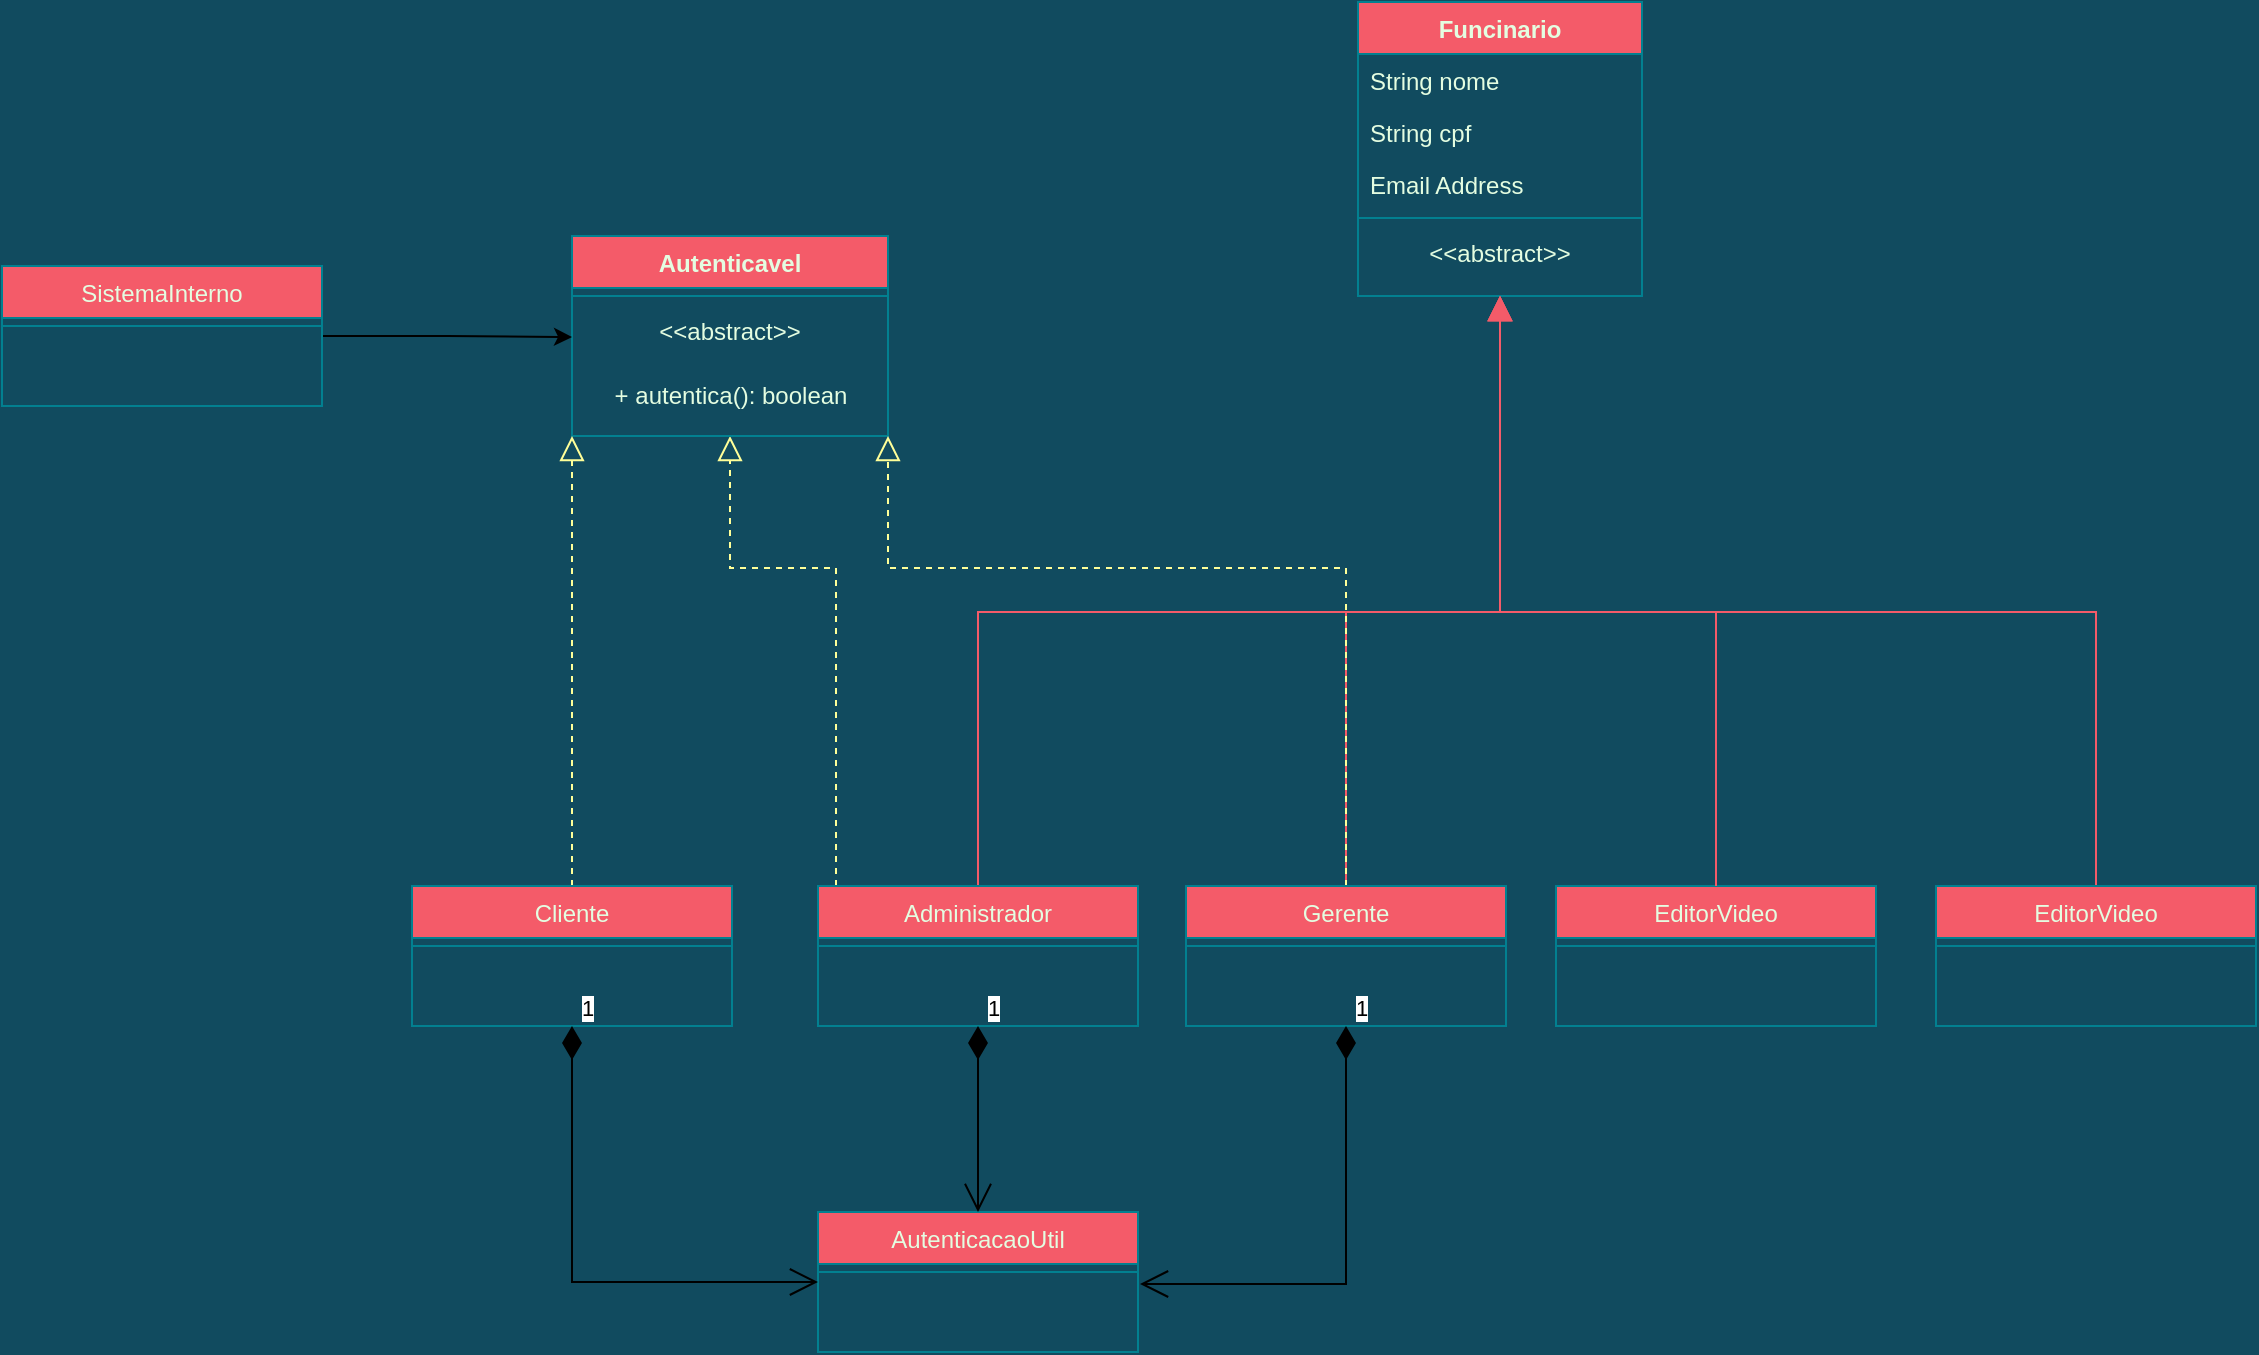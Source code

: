 <mxfile version="20.2.3" type="device"><diagram id="C5RBs43oDa-KdzZeNtuy" name="Page-1"><mxGraphModel dx="2000" dy="806" grid="0" gridSize="10" guides="1" tooltips="1" connect="1" arrows="1" fold="1" page="0" pageScale="1" pageWidth="827" pageHeight="1169" background="#114B5F" math="0" shadow="0"><root><mxCell id="WIyWlLk6GJQsqaUBKTNV-0"/><mxCell id="WIyWlLk6GJQsqaUBKTNV-1" parent="WIyWlLk6GJQsqaUBKTNV-0"/><mxCell id="zkfFHV4jXpPFQw0GAbJ--0" value="Funcinario" style="swimlane;fontStyle=1;align=center;verticalAlign=top;childLayout=stackLayout;horizontal=1;startSize=26;horizontalStack=0;resizeParent=1;resizeLast=0;collapsible=1;marginBottom=0;rounded=0;shadow=0;strokeWidth=1;fillColor=#F45B69;strokeColor=#028090;fontColor=#E4FDE1;" parent="WIyWlLk6GJQsqaUBKTNV-1" vertex="1"><mxGeometry x="551" y="6" width="142" height="147" as="geometry"><mxRectangle x="230" y="140" width="160" height="26" as="alternateBounds"/></mxGeometry></mxCell><mxCell id="zkfFHV4jXpPFQw0GAbJ--1" value="String nome" style="text;align=left;verticalAlign=top;spacingLeft=4;spacingRight=4;overflow=hidden;rotatable=0;points=[[0,0.5],[1,0.5]];portConstraint=eastwest;fontColor=#E4FDE1;" parent="zkfFHV4jXpPFQw0GAbJ--0" vertex="1"><mxGeometry y="26" width="142" height="26" as="geometry"/></mxCell><mxCell id="zkfFHV4jXpPFQw0GAbJ--2" value="String cpf  " style="text;align=left;verticalAlign=top;spacingLeft=4;spacingRight=4;overflow=hidden;rotatable=0;points=[[0,0.5],[1,0.5]];portConstraint=eastwest;rounded=0;shadow=0;html=0;fontColor=#E4FDE1;" parent="zkfFHV4jXpPFQw0GAbJ--0" vertex="1"><mxGeometry y="52" width="142" height="26" as="geometry"/></mxCell><mxCell id="zkfFHV4jXpPFQw0GAbJ--3" value="Email Address" style="text;align=left;verticalAlign=top;spacingLeft=4;spacingRight=4;overflow=hidden;rotatable=0;points=[[0,0.5],[1,0.5]];portConstraint=eastwest;rounded=0;shadow=0;html=0;fontColor=#E4FDE1;" parent="zkfFHV4jXpPFQw0GAbJ--0" vertex="1"><mxGeometry y="78" width="142" height="26" as="geometry"/></mxCell><mxCell id="zkfFHV4jXpPFQw0GAbJ--4" value="" style="line;html=1;strokeWidth=1;align=left;verticalAlign=middle;spacingTop=-1;spacingLeft=3;spacingRight=3;rotatable=0;labelPosition=right;points=[];portConstraint=eastwest;labelBackgroundColor=#114B5F;fillColor=#F45B69;strokeColor=#028090;fontColor=#E4FDE1;" parent="zkfFHV4jXpPFQw0GAbJ--0" vertex="1"><mxGeometry y="104" width="142" height="8" as="geometry"/></mxCell><mxCell id="zkfFHV4jXpPFQw0GAbJ--5" value="&lt;&lt;abstract&gt;&gt;" style="text;align=center;verticalAlign=top;spacingLeft=4;spacingRight=4;overflow=hidden;rotatable=0;points=[[0,0.5],[1,0.5]];portConstraint=eastwest;fontColor=#E4FDE1;" parent="zkfFHV4jXpPFQw0GAbJ--0" vertex="1"><mxGeometry y="112" width="142" height="35" as="geometry"/></mxCell><mxCell id="lY_AjpCRxIU6lOpaMfN6-44" style="edgeStyle=elbowEdgeStyle;rounded=0;orthogonalLoop=1;jettySize=auto;elbow=vertical;html=1;fontColor=#E4FDE1;endArrow=block;endFill=1;endSize=10;strokeColor=#F45B69;fillColor=#F45B69;" parent="WIyWlLk6GJQsqaUBKTNV-1" source="zkfFHV4jXpPFQw0GAbJ--6" edge="1"><mxGeometry relative="1" as="geometry"><mxPoint x="622" y="153" as="targetPoint"/><Array as="points"><mxPoint x="490" y="311"/></Array></mxGeometry></mxCell><mxCell id="lY_AjpCRxIU6lOpaMfN6-49" style="edgeStyle=elbowEdgeStyle;rounded=0;orthogonalLoop=1;jettySize=auto;elbow=vertical;html=1;dashed=1;fontColor=#E4FDE1;endArrow=block;endFill=0;endSize=10;strokeColor=#FFFF99;fillColor=#6a00ff;entryX=0.5;entryY=1;entryDx=0;entryDy=0;" parent="WIyWlLk6GJQsqaUBKTNV-1" source="zkfFHV4jXpPFQw0GAbJ--6" target="lY_AjpCRxIU6lOpaMfN6-20" edge="1"><mxGeometry relative="1" as="geometry"><mxPoint x="340" y="225" as="targetPoint"/><Array as="points"><mxPoint x="290" y="289"/><mxPoint x="240" y="227"/></Array></mxGeometry></mxCell><mxCell id="zkfFHV4jXpPFQw0GAbJ--6" value="Administrador" style="swimlane;fontStyle=0;align=center;verticalAlign=top;childLayout=stackLayout;horizontal=1;startSize=26;horizontalStack=0;resizeParent=1;resizeLast=0;collapsible=1;marginBottom=0;rounded=0;shadow=0;strokeWidth=1;fillColor=#F45B69;strokeColor=#028090;fontColor=#E4FDE1;" parent="WIyWlLk6GJQsqaUBKTNV-1" vertex="1"><mxGeometry x="281" y="448" width="160" height="70" as="geometry"><mxRectangle x="130" y="380" width="160" height="26" as="alternateBounds"/></mxGeometry></mxCell><mxCell id="zkfFHV4jXpPFQw0GAbJ--9" value="" style="line;html=1;strokeWidth=1;align=left;verticalAlign=middle;spacingTop=-1;spacingLeft=3;spacingRight=3;rotatable=0;labelPosition=right;points=[];portConstraint=eastwest;labelBackgroundColor=#114B5F;fillColor=#F45B69;strokeColor=#028090;fontColor=#E4FDE1;" parent="zkfFHV4jXpPFQw0GAbJ--6" vertex="1"><mxGeometry y="26" width="160" height="8" as="geometry"/></mxCell><mxCell id="zkfFHV4jXpPFQw0GAbJ--13" value="EditorVideo" style="swimlane;fontStyle=0;align=center;verticalAlign=top;childLayout=stackLayout;horizontal=1;startSize=26;horizontalStack=0;resizeParent=1;resizeLast=0;collapsible=1;marginBottom=0;rounded=0;shadow=0;strokeWidth=1;fillColor=#F45B69;strokeColor=#028090;fontColor=#E4FDE1;" parent="WIyWlLk6GJQsqaUBKTNV-1" vertex="1"><mxGeometry x="650" y="448" width="160" height="70" as="geometry"><mxRectangle x="340" y="380" width="170" height="26" as="alternateBounds"/></mxGeometry></mxCell><mxCell id="zkfFHV4jXpPFQw0GAbJ--15" value="" style="line;html=1;strokeWidth=1;align=left;verticalAlign=middle;spacingTop=-1;spacingLeft=3;spacingRight=3;rotatable=0;labelPosition=right;points=[];portConstraint=eastwest;labelBackgroundColor=#114B5F;fillColor=#F45B69;strokeColor=#028090;fontColor=#E4FDE1;" parent="zkfFHV4jXpPFQw0GAbJ--13" vertex="1"><mxGeometry y="26" width="160" height="8" as="geometry"/></mxCell><mxCell id="zkfFHV4jXpPFQw0GAbJ--16" value="" style="endArrow=block;endSize=10;endFill=1;shadow=0;strokeWidth=1;rounded=0;edgeStyle=elbowEdgeStyle;exitX=0.5;exitY=0;exitDx=0;exitDy=0;labelBackgroundColor=#114B5F;strokeColor=#F45B69;fontColor=#E4FDE1;elbow=vertical;" parent="WIyWlLk6GJQsqaUBKTNV-1" source="lY_AjpCRxIU6lOpaMfN6-0" target="zkfFHV4jXpPFQw0GAbJ--5" edge="1"><mxGeometry width="160" relative="1" as="geometry"><mxPoint x="680" y="320" as="sourcePoint"/><mxPoint x="630" y="161" as="targetPoint"/><Array as="points"><mxPoint x="702" y="311"/><mxPoint x="622" y="289"/><mxPoint x="530" y="169"/><mxPoint x="380" y="167"/><mxPoint x="380" y="168"/><mxPoint x="380" y="172"/><mxPoint x="435" y="257"/><mxPoint x="581" y="176"/><mxPoint x="506" y="217"/></Array></mxGeometry></mxCell><mxCell id="lY_AjpCRxIU6lOpaMfN6-0" value="EditorVideo" style="swimlane;fontStyle=0;align=center;verticalAlign=top;childLayout=stackLayout;horizontal=1;startSize=26;horizontalStack=0;resizeParent=1;resizeLast=0;collapsible=1;marginBottom=0;rounded=0;shadow=0;strokeWidth=1;fillColor=#F45B69;strokeColor=#028090;fontColor=#E4FDE1;" parent="WIyWlLk6GJQsqaUBKTNV-1" vertex="1"><mxGeometry x="840" y="448" width="160" height="70" as="geometry"><mxRectangle x="340" y="380" width="170" height="26" as="alternateBounds"/></mxGeometry></mxCell><mxCell id="lY_AjpCRxIU6lOpaMfN6-1" value="" style="line;html=1;strokeWidth=1;align=left;verticalAlign=middle;spacingTop=-1;spacingLeft=3;spacingRight=3;rotatable=0;labelPosition=right;points=[];portConstraint=eastwest;labelBackgroundColor=#114B5F;fillColor=#F45B69;strokeColor=#028090;fontColor=#E4FDE1;" parent="lY_AjpCRxIU6lOpaMfN6-0" vertex="1"><mxGeometry y="26" width="160" height="8" as="geometry"/></mxCell><mxCell id="lY_AjpCRxIU6lOpaMfN6-11" style="edgeStyle=elbowEdgeStyle;rounded=0;orthogonalLoop=1;jettySize=auto;elbow=vertical;html=1;fontColor=#E4FDE1;endArrow=block;endFill=1;strokeColor=#F45B69;fillColor=#F45B69;endSize=10;exitX=0.5;exitY=0;exitDx=0;exitDy=0;" parent="WIyWlLk6GJQsqaUBKTNV-1" source="zkfFHV4jXpPFQw0GAbJ--13" target="zkfFHV4jXpPFQw0GAbJ--5" edge="1"><mxGeometry relative="1" as="geometry"><mxPoint x="396.167" y="324.667" as="targetPoint"/><Array as="points"><mxPoint x="622" y="311"/><mxPoint x="622" y="289"/><mxPoint x="676" y="289"/></Array></mxGeometry></mxCell><mxCell id="lY_AjpCRxIU6lOpaMfN6-20" value="Autenticavel" style="swimlane;fontStyle=1;align=center;verticalAlign=top;childLayout=stackLayout;horizontal=1;startSize=26;horizontalStack=0;resizeParent=1;resizeLast=0;collapsible=1;marginBottom=0;rounded=0;shadow=0;strokeWidth=1;fillColor=#F45B69;strokeColor=#028090;fontColor=#E4FDE1;" parent="WIyWlLk6GJQsqaUBKTNV-1" vertex="1"><mxGeometry x="158" y="123" width="158" height="100" as="geometry"><mxRectangle x="230" y="140" width="160" height="26" as="alternateBounds"/></mxGeometry></mxCell><mxCell id="lY_AjpCRxIU6lOpaMfN6-24" value="" style="line;html=1;strokeWidth=1;align=left;verticalAlign=middle;spacingTop=-1;spacingLeft=3;spacingRight=3;rotatable=0;labelPosition=right;points=[];portConstraint=eastwest;labelBackgroundColor=#114B5F;fillColor=#F45B69;strokeColor=#028090;fontColor=#E4FDE1;" parent="lY_AjpCRxIU6lOpaMfN6-20" vertex="1"><mxGeometry y="26" width="158" height="8" as="geometry"/></mxCell><mxCell id="lY_AjpCRxIU6lOpaMfN6-25" value="&lt;&lt;abstract&gt;&gt;" style="text;align=center;verticalAlign=top;spacingLeft=4;spacingRight=4;overflow=hidden;rotatable=0;points=[[0,0.5],[1,0.5]];portConstraint=eastwest;fontColor=#E4FDE1;" parent="lY_AjpCRxIU6lOpaMfN6-20" vertex="1"><mxGeometry y="34" width="158" height="33" as="geometry"/></mxCell><mxCell id="lY_AjpCRxIU6lOpaMfN6-34" value="+ autentica(): boolean&lt;br&gt;" style="text;html=1;align=center;verticalAlign=middle;resizable=0;points=[];autosize=1;strokeColor=none;fillColor=none;fontColor=#E4FDE1;" parent="lY_AjpCRxIU6lOpaMfN6-20" vertex="1"><mxGeometry y="67" width="158" height="26" as="geometry"/></mxCell><mxCell id="lY_AjpCRxIU6lOpaMfN6-43" style="edgeStyle=elbowEdgeStyle;rounded=0;orthogonalLoop=1;jettySize=auto;elbow=vertical;html=1;fontColor=#E4FDE1;endArrow=block;endFill=1;endSize=10;strokeColor=#F45B69;fillColor=#F45B69;exitX=0.5;exitY=0;exitDx=0;exitDy=0;" parent="WIyWlLk6GJQsqaUBKTNV-1" source="lY_AjpCRxIU6lOpaMfN6-27" edge="1"><mxGeometry relative="1" as="geometry"><mxPoint x="622" y="153" as="targetPoint"/><Array as="points"><mxPoint x="582" y="311"/><mxPoint x="622" y="283"/><mxPoint x="539" y="289"/></Array></mxGeometry></mxCell><mxCell id="lY_AjpCRxIU6lOpaMfN6-50" style="edgeStyle=elbowEdgeStyle;rounded=0;orthogonalLoop=1;jettySize=auto;elbow=vertical;html=1;dashed=1;fontColor=#E4FDE1;endArrow=block;endFill=0;endSize=10;strokeColor=#FFFF99;fillColor=#6a00ff;entryX=1;entryY=1;entryDx=0;entryDy=0;" parent="WIyWlLk6GJQsqaUBKTNV-1" source="lY_AjpCRxIU6lOpaMfN6-27" target="lY_AjpCRxIU6lOpaMfN6-20" edge="1"><mxGeometry relative="1" as="geometry"><mxPoint x="365" y="226" as="targetPoint"/><Array as="points"><mxPoint x="361" y="289"/></Array></mxGeometry></mxCell><mxCell id="lY_AjpCRxIU6lOpaMfN6-27" value="Gerente" style="swimlane;fontStyle=0;align=center;verticalAlign=top;childLayout=stackLayout;horizontal=1;startSize=26;horizontalStack=0;resizeParent=1;resizeLast=0;collapsible=1;marginBottom=0;rounded=0;shadow=0;strokeWidth=1;fillColor=#F45B69;strokeColor=#028090;fontColor=#E4FDE1;" parent="WIyWlLk6GJQsqaUBKTNV-1" vertex="1"><mxGeometry x="465" y="448" width="160" height="70" as="geometry"><mxRectangle x="130" y="380" width="160" height="26" as="alternateBounds"/></mxGeometry></mxCell><mxCell id="lY_AjpCRxIU6lOpaMfN6-28" value="" style="line;html=1;strokeWidth=1;align=left;verticalAlign=middle;spacingTop=-1;spacingLeft=3;spacingRight=3;rotatable=0;labelPosition=right;points=[];portConstraint=eastwest;labelBackgroundColor=#114B5F;fillColor=#F45B69;strokeColor=#028090;fontColor=#E4FDE1;" parent="lY_AjpCRxIU6lOpaMfN6-27" vertex="1"><mxGeometry y="26" width="160" height="8" as="geometry"/></mxCell><mxCell id="X4XyOR0fiCy63C702cDR-2" style="edgeStyle=orthogonalEdgeStyle;rounded=0;orthogonalLoop=1;jettySize=auto;html=1;entryX=0;entryY=0.5;entryDx=0;entryDy=0;" parent="WIyWlLk6GJQsqaUBKTNV-1" source="lY_AjpCRxIU6lOpaMfN6-31" target="lY_AjpCRxIU6lOpaMfN6-25" edge="1"><mxGeometry relative="1" as="geometry"/></mxCell><mxCell id="lY_AjpCRxIU6lOpaMfN6-31" value="SistemaInterno" style="swimlane;fontStyle=0;align=center;verticalAlign=top;childLayout=stackLayout;horizontal=1;startSize=26;horizontalStack=0;resizeParent=1;resizeLast=0;collapsible=1;marginBottom=0;rounded=0;shadow=0;strokeWidth=1;fillColor=#F45B69;strokeColor=#028090;fontColor=#E4FDE1;" parent="WIyWlLk6GJQsqaUBKTNV-1" vertex="1"><mxGeometry x="-127" y="138" width="160" height="70" as="geometry"><mxRectangle x="130" y="380" width="160" height="26" as="alternateBounds"/></mxGeometry></mxCell><mxCell id="lY_AjpCRxIU6lOpaMfN6-32" value="" style="line;html=1;strokeWidth=1;align=left;verticalAlign=middle;spacingTop=-1;spacingLeft=3;spacingRight=3;rotatable=0;labelPosition=right;points=[];portConstraint=eastwest;labelBackgroundColor=#114B5F;fillColor=#F45B69;strokeColor=#028090;fontColor=#E4FDE1;" parent="lY_AjpCRxIU6lOpaMfN6-31" vertex="1"><mxGeometry y="26" width="160" height="8" as="geometry"/></mxCell><mxCell id="lY_AjpCRxIU6lOpaMfN6-48" style="edgeStyle=elbowEdgeStyle;rounded=0;orthogonalLoop=1;jettySize=auto;elbow=vertical;html=1;fontColor=#E4FDE1;endArrow=block;endFill=0;endSize=10;strokeColor=#FFFF99;fillColor=#6a00ff;dashed=1;entryX=0;entryY=1;entryDx=0;entryDy=0;" parent="WIyWlLk6GJQsqaUBKTNV-1" source="lY_AjpCRxIU6lOpaMfN6-46" target="lY_AjpCRxIU6lOpaMfN6-20" edge="1"><mxGeometry relative="1" as="geometry"><mxPoint x="141" y="233" as="targetPoint"/></mxGeometry></mxCell><mxCell id="lY_AjpCRxIU6lOpaMfN6-46" value="Cliente" style="swimlane;fontStyle=0;align=center;verticalAlign=top;childLayout=stackLayout;horizontal=1;startSize=26;horizontalStack=0;resizeParent=1;resizeLast=0;collapsible=1;marginBottom=0;rounded=0;shadow=0;strokeWidth=1;fillColor=#F45B69;strokeColor=#028090;fontColor=#E4FDE1;" parent="WIyWlLk6GJQsqaUBKTNV-1" vertex="1"><mxGeometry x="78" y="448" width="160" height="70" as="geometry"><mxRectangle x="130" y="380" width="160" height="26" as="alternateBounds"/></mxGeometry></mxCell><mxCell id="lY_AjpCRxIU6lOpaMfN6-47" value="" style="line;html=1;strokeWidth=1;align=left;verticalAlign=middle;spacingTop=-1;spacingLeft=3;spacingRight=3;rotatable=0;labelPosition=right;points=[];portConstraint=eastwest;labelBackgroundColor=#114B5F;fillColor=#F45B69;strokeColor=#028090;fontColor=#E4FDE1;" parent="lY_AjpCRxIU6lOpaMfN6-46" vertex="1"><mxGeometry y="26" width="160" height="8" as="geometry"/></mxCell><mxCell id="2xwEZ-9xmM9i9U1WxCsG-0" value="AutenticacaoUtil&#10;" style="swimlane;fontStyle=0;align=center;verticalAlign=top;childLayout=stackLayout;horizontal=1;startSize=26;horizontalStack=0;resizeParent=1;resizeLast=0;collapsible=1;marginBottom=0;rounded=0;shadow=0;strokeWidth=1;fillColor=#F45B69;strokeColor=#028090;fontColor=#E4FDE1;" vertex="1" parent="WIyWlLk6GJQsqaUBKTNV-1"><mxGeometry x="281" y="611" width="160" height="70" as="geometry"><mxRectangle x="130" y="380" width="160" height="26" as="alternateBounds"/></mxGeometry></mxCell><mxCell id="2xwEZ-9xmM9i9U1WxCsG-1" value="" style="line;html=1;strokeWidth=1;align=left;verticalAlign=middle;spacingTop=-1;spacingLeft=3;spacingRight=3;rotatable=0;labelPosition=right;points=[];portConstraint=eastwest;labelBackgroundColor=#114B5F;fillColor=#F45B69;strokeColor=#028090;fontColor=#E4FDE1;" vertex="1" parent="2xwEZ-9xmM9i9U1WxCsG-0"><mxGeometry y="26" width="160" height="8" as="geometry"/></mxCell><mxCell id="2xwEZ-9xmM9i9U1WxCsG-2" value="1" style="endArrow=open;html=1;endSize=12;startArrow=diamondThin;startSize=14;startFill=1;edgeStyle=orthogonalEdgeStyle;align=left;verticalAlign=bottom;rounded=0;entryX=0.5;entryY=0;entryDx=0;entryDy=0;exitX=0.5;exitY=1;exitDx=0;exitDy=0;" edge="1" parent="WIyWlLk6GJQsqaUBKTNV-1" source="zkfFHV4jXpPFQw0GAbJ--6" target="2xwEZ-9xmM9i9U1WxCsG-0"><mxGeometry x="-1" y="3" relative="1" as="geometry"><mxPoint x="231" y="572" as="sourcePoint"/><mxPoint x="391" y="572" as="targetPoint"/></mxGeometry></mxCell><mxCell id="2xwEZ-9xmM9i9U1WxCsG-4" value="1" style="endArrow=open;html=1;endSize=12;startArrow=diamondThin;startSize=14;startFill=1;edgeStyle=orthogonalEdgeStyle;align=left;verticalAlign=bottom;rounded=0;exitX=0.5;exitY=1;exitDx=0;exitDy=0;" edge="1" parent="WIyWlLk6GJQsqaUBKTNV-1" source="lY_AjpCRxIU6lOpaMfN6-27"><mxGeometry x="-1" y="3" relative="1" as="geometry"><mxPoint x="548" y="542" as="sourcePoint"/><mxPoint x="442" y="647" as="targetPoint"/><Array as="points"><mxPoint x="545" y="647"/></Array></mxGeometry></mxCell><mxCell id="2xwEZ-9xmM9i9U1WxCsG-5" value="1" style="endArrow=open;html=1;endSize=12;startArrow=diamondThin;startSize=14;startFill=1;edgeStyle=orthogonalEdgeStyle;align=left;verticalAlign=bottom;rounded=0;exitX=0.5;exitY=1;exitDx=0;exitDy=0;entryX=0;entryY=0.5;entryDx=0;entryDy=0;" edge="1" parent="WIyWlLk6GJQsqaUBKTNV-1" source="lY_AjpCRxIU6lOpaMfN6-46" target="2xwEZ-9xmM9i9U1WxCsG-0"><mxGeometry x="-1" y="3" relative="1" as="geometry"><mxPoint x="144" y="549" as="sourcePoint"/><mxPoint x="158" y="650" as="targetPoint"/></mxGeometry></mxCell></root></mxGraphModel></diagram></mxfile>